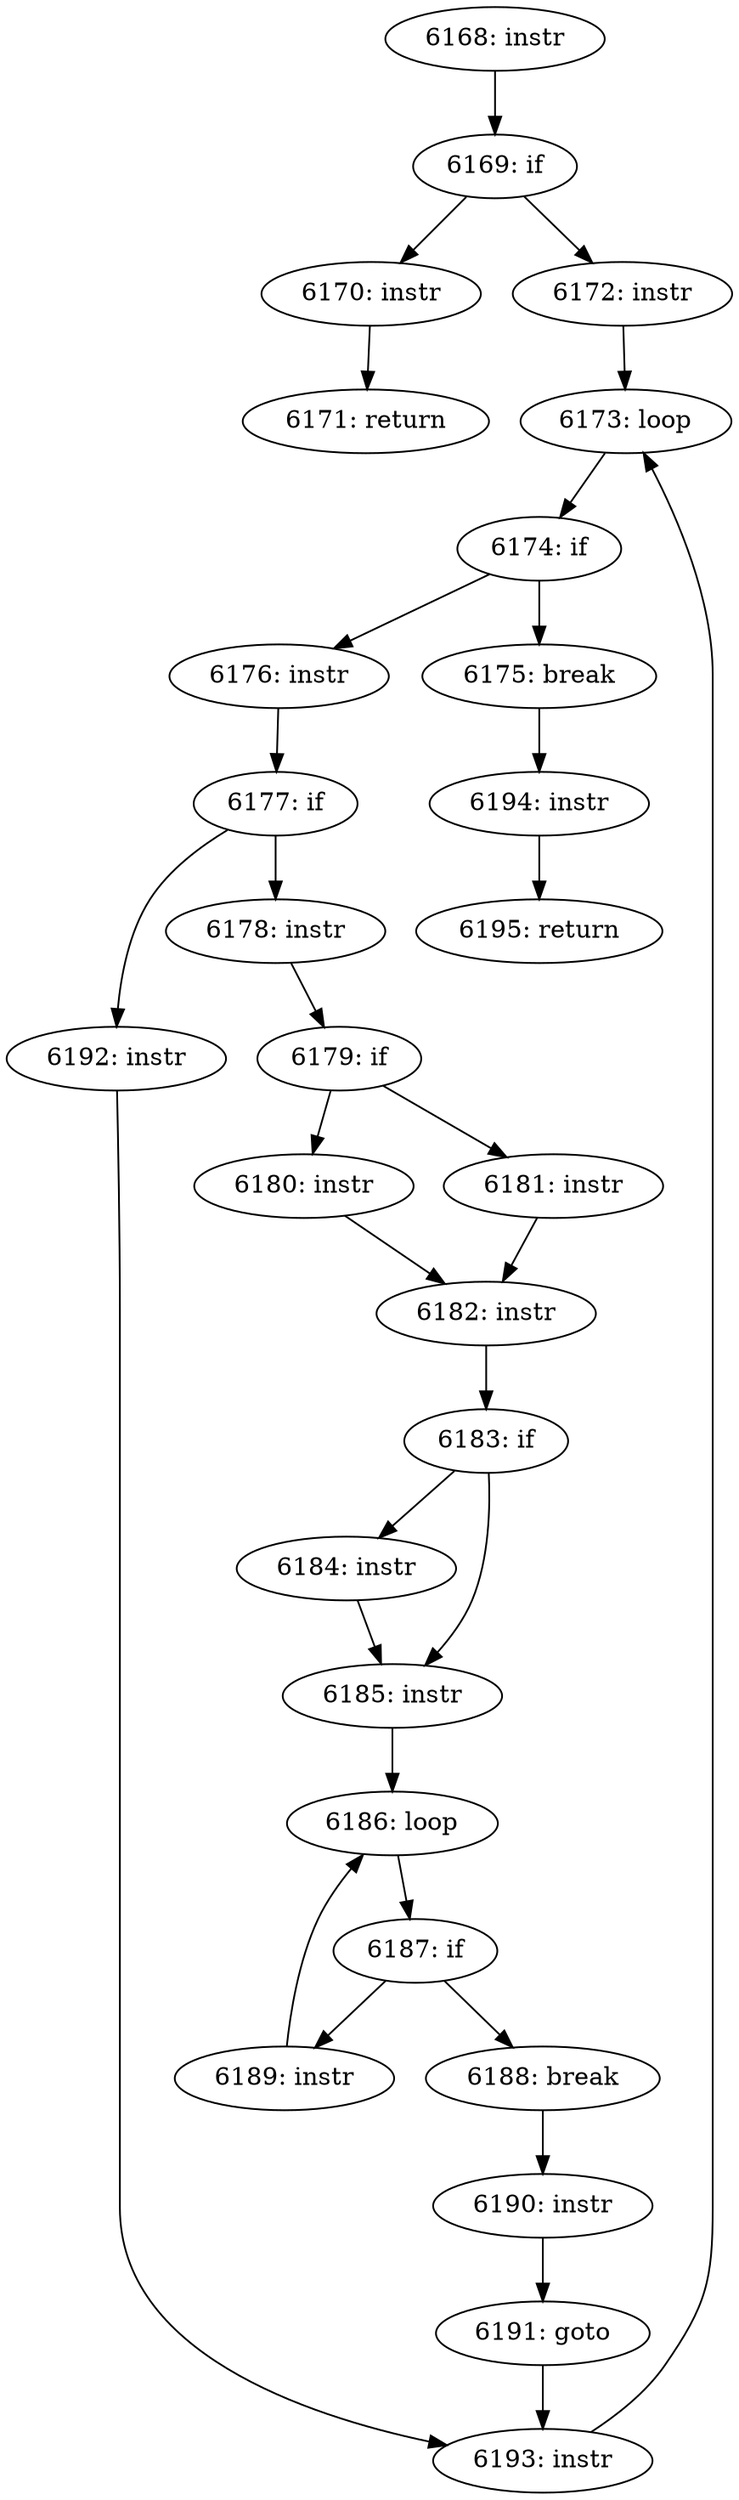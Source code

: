 digraph CFG_tcp_sack_remove {
6168 [label="6168: instr"]
	6168 -> 6169
6169 [label="6169: if"]
	6169 -> 6170
	6169 -> 6172
6170 [label="6170: instr"]
	6170 -> 6171
6171 [label="6171: return"]
	
6172 [label="6172: instr"]
	6172 -> 6173
6173 [label="6173: loop"]
	6173 -> 6174
6174 [label="6174: if"]
	6174 -> 6176
	6174 -> 6175
6175 [label="6175: break"]
	6175 -> 6194
6176 [label="6176: instr"]
	6176 -> 6177
6177 [label="6177: if"]
	6177 -> 6192
	6177 -> 6178
6178 [label="6178: instr"]
	6178 -> 6179
6179 [label="6179: if"]
	6179 -> 6180
	6179 -> 6181
6180 [label="6180: instr"]
	6180 -> 6182
6181 [label="6181: instr"]
	6181 -> 6182
6182 [label="6182: instr"]
	6182 -> 6183
6183 [label="6183: if"]
	6183 -> 6184
	6183 -> 6185
6184 [label="6184: instr"]
	6184 -> 6185
6185 [label="6185: instr"]
	6185 -> 6186
6186 [label="6186: loop"]
	6186 -> 6187
6187 [label="6187: if"]
	6187 -> 6189
	6187 -> 6188
6188 [label="6188: break"]
	6188 -> 6190
6189 [label="6189: instr"]
	6189 -> 6186
6190 [label="6190: instr"]
	6190 -> 6191
6191 [label="6191: goto"]
	6191 -> 6193
6192 [label="6192: instr"]
	6192 -> 6193
6193 [label="6193: instr"]
	6193 -> 6173
6194 [label="6194: instr"]
	6194 -> 6195
6195 [label="6195: return"]
	
}
